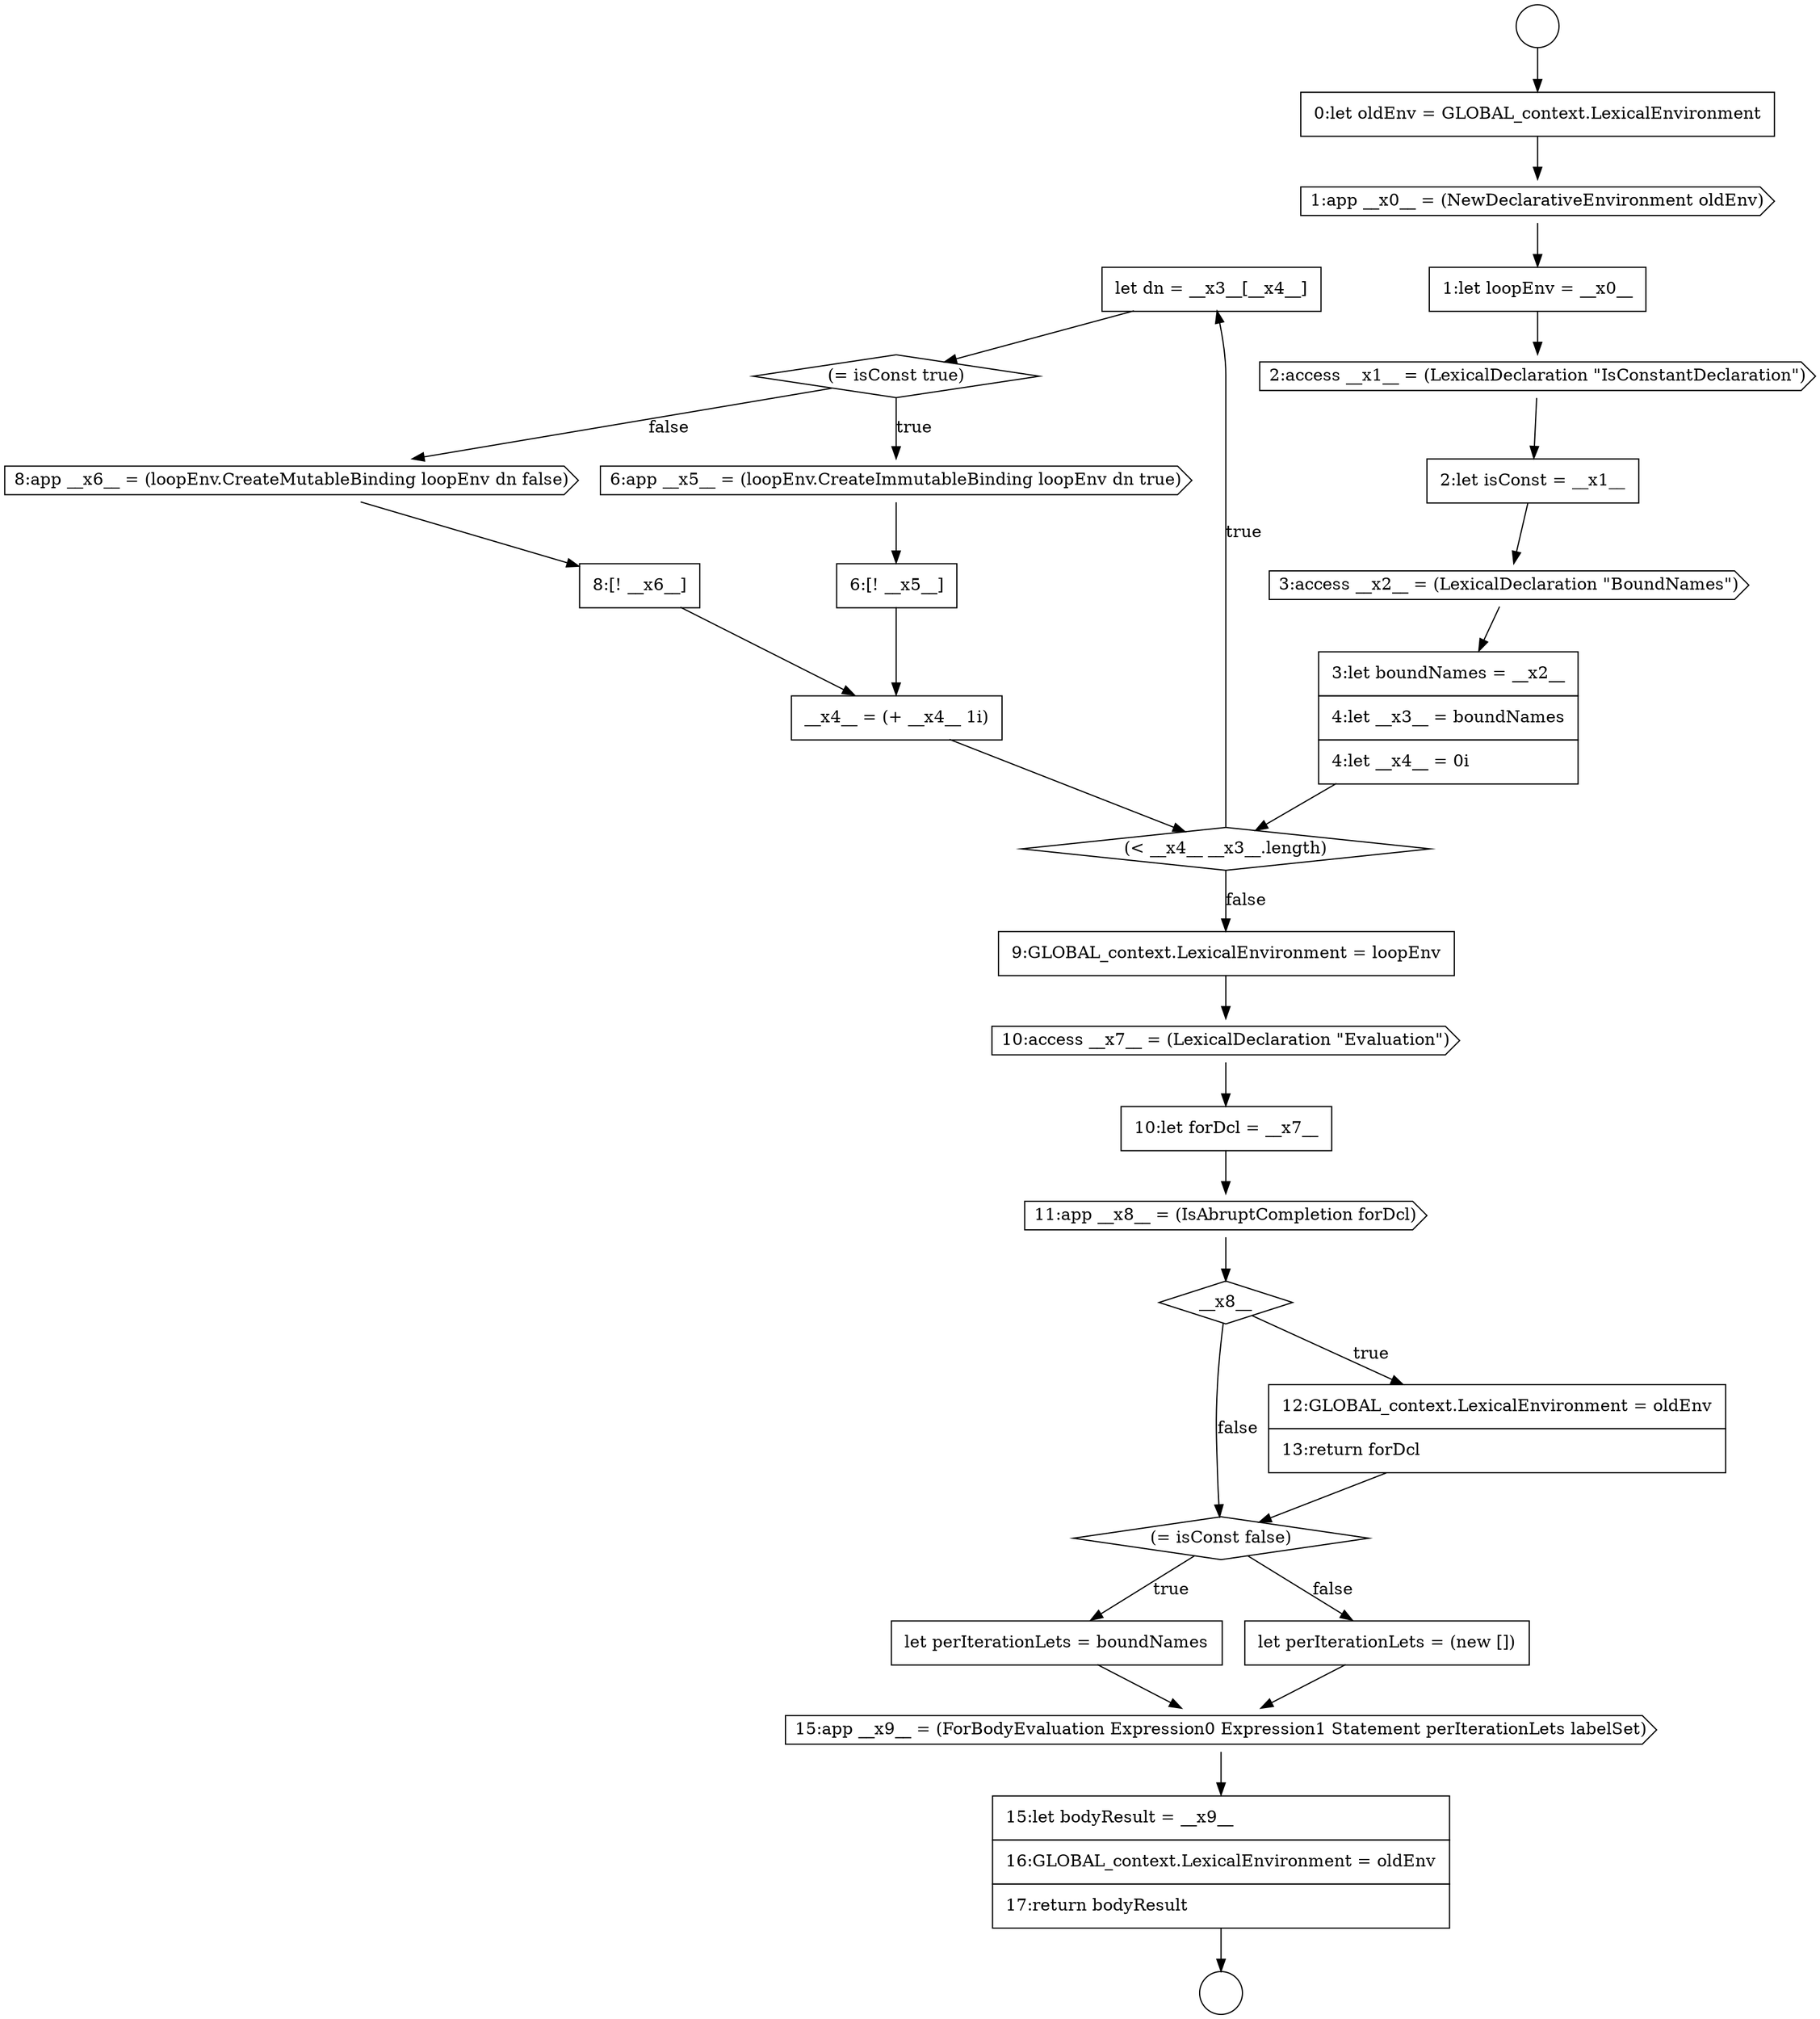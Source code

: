 digraph {
  node7436 [shape=none, margin=0, label=<<font color="black">
    <table border="0" cellborder="1" cellspacing="0" cellpadding="10">
      <tr><td align="left">let dn = __x3__[__x4__]</td></tr>
    </table>
  </font>> color="black" fillcolor="white" style=filled]
  node7441 [shape=none, margin=0, label=<<font color="black">
    <table border="0" cellborder="1" cellspacing="0" cellpadding="10">
      <tr><td align="left">8:[! __x6__]</td></tr>
    </table>
  </font>> color="black" fillcolor="white" style=filled]
  node7444 [shape=cds, label=<<font color="black">10:access __x7__ = (LexicalDeclaration &quot;Evaluation&quot;)</font>> color="black" fillcolor="white" style=filled]
  node7440 [shape=cds, label=<<font color="black">8:app __x6__ = (loopEnv.CreateMutableBinding loopEnv dn false)</font>> color="black" fillcolor="white" style=filled]
  node7438 [shape=cds, label=<<font color="black">6:app __x5__ = (loopEnv.CreateImmutableBinding loopEnv dn true)</font>> color="black" fillcolor="white" style=filled]
  node7450 [shape=none, margin=0, label=<<font color="black">
    <table border="0" cellborder="1" cellspacing="0" cellpadding="10">
      <tr><td align="left">let perIterationLets = boundNames</td></tr>
    </table>
  </font>> color="black" fillcolor="white" style=filled]
  node7434 [shape=none, margin=0, label=<<font color="black">
    <table border="0" cellborder="1" cellspacing="0" cellpadding="10">
      <tr><td align="left">3:let boundNames = __x2__</td></tr>
      <tr><td align="left">4:let __x3__ = boundNames</td></tr>
      <tr><td align="left">4:let __x4__ = 0i</td></tr>
    </table>
  </font>> color="black" fillcolor="white" style=filled]
  node7447 [shape=diamond, label=<<font color="black">__x8__</font>> color="black" fillcolor="white" style=filled]
  node7426 [shape=circle label=" " color="black" fillcolor="white" style=filled]
  node7446 [shape=cds, label=<<font color="black">11:app __x8__ = (IsAbruptCompletion forDcl)</font>> color="black" fillcolor="white" style=filled]
  node7433 [shape=cds, label=<<font color="black">3:access __x2__ = (LexicalDeclaration &quot;BoundNames&quot;)</font>> color="black" fillcolor="white" style=filled]
  node7430 [shape=none, margin=0, label=<<font color="black">
    <table border="0" cellborder="1" cellspacing="0" cellpadding="10">
      <tr><td align="left">1:let loopEnv = __x0__</td></tr>
    </table>
  </font>> color="black" fillcolor="white" style=filled]
  node7442 [shape=none, margin=0, label=<<font color="black">
    <table border="0" cellborder="1" cellspacing="0" cellpadding="10">
      <tr><td align="left">__x4__ = (+ __x4__ 1i)</td></tr>
    </table>
  </font>> color="black" fillcolor="white" style=filled]
  node7427 [shape=circle label=" " color="black" fillcolor="white" style=filled]
  node7445 [shape=none, margin=0, label=<<font color="black">
    <table border="0" cellborder="1" cellspacing="0" cellpadding="10">
      <tr><td align="left">10:let forDcl = __x7__</td></tr>
    </table>
  </font>> color="black" fillcolor="white" style=filled]
  node7431 [shape=cds, label=<<font color="black">2:access __x1__ = (LexicalDeclaration &quot;IsConstantDeclaration&quot;)</font>> color="black" fillcolor="white" style=filled]
  node7452 [shape=cds, label=<<font color="black">15:app __x9__ = (ForBodyEvaluation Expression0 Expression1 Statement perIterationLets labelSet)</font>> color="black" fillcolor="white" style=filled]
  node7439 [shape=none, margin=0, label=<<font color="black">
    <table border="0" cellborder="1" cellspacing="0" cellpadding="10">
      <tr><td align="left">6:[! __x5__]</td></tr>
    </table>
  </font>> color="black" fillcolor="white" style=filled]
  node7428 [shape=none, margin=0, label=<<font color="black">
    <table border="0" cellborder="1" cellspacing="0" cellpadding="10">
      <tr><td align="left">0:let oldEnv = GLOBAL_context.LexicalEnvironment</td></tr>
    </table>
  </font>> color="black" fillcolor="white" style=filled]
  node7449 [shape=diamond, label=<<font color="black">(= isConst false)</font>> color="black" fillcolor="white" style=filled]
  node7432 [shape=none, margin=0, label=<<font color="black">
    <table border="0" cellborder="1" cellspacing="0" cellpadding="10">
      <tr><td align="left">2:let isConst = __x1__</td></tr>
    </table>
  </font>> color="black" fillcolor="white" style=filled]
  node7435 [shape=diamond, label=<<font color="black">(&lt; __x4__ __x3__.length)</font>> color="black" fillcolor="white" style=filled]
  node7453 [shape=none, margin=0, label=<<font color="black">
    <table border="0" cellborder="1" cellspacing="0" cellpadding="10">
      <tr><td align="left">15:let bodyResult = __x9__</td></tr>
      <tr><td align="left">16:GLOBAL_context.LexicalEnvironment = oldEnv</td></tr>
      <tr><td align="left">17:return bodyResult</td></tr>
    </table>
  </font>> color="black" fillcolor="white" style=filled]
  node7448 [shape=none, margin=0, label=<<font color="black">
    <table border="0" cellborder="1" cellspacing="0" cellpadding="10">
      <tr><td align="left">12:GLOBAL_context.LexicalEnvironment = oldEnv</td></tr>
      <tr><td align="left">13:return forDcl</td></tr>
    </table>
  </font>> color="black" fillcolor="white" style=filled]
  node7429 [shape=cds, label=<<font color="black">1:app __x0__ = (NewDeclarativeEnvironment oldEnv)</font>> color="black" fillcolor="white" style=filled]
  node7443 [shape=none, margin=0, label=<<font color="black">
    <table border="0" cellborder="1" cellspacing="0" cellpadding="10">
      <tr><td align="left">9:GLOBAL_context.LexicalEnvironment = loopEnv</td></tr>
    </table>
  </font>> color="black" fillcolor="white" style=filled]
  node7437 [shape=diamond, label=<<font color="black">(= isConst true)</font>> color="black" fillcolor="white" style=filled]
  node7451 [shape=none, margin=0, label=<<font color="black">
    <table border="0" cellborder="1" cellspacing="0" cellpadding="10">
      <tr><td align="left">let perIterationLets = (new [])</td></tr>
    </table>
  </font>> color="black" fillcolor="white" style=filled]
  node7428 -> node7429 [ color="black"]
  node7432 -> node7433 [ color="black"]
  node7444 -> node7445 [ color="black"]
  node7442 -> node7435 [ color="black"]
  node7434 -> node7435 [ color="black"]
  node7438 -> node7439 [ color="black"]
  node7448 -> node7449 [ color="black"]
  node7436 -> node7437 [ color="black"]
  node7453 -> node7427 [ color="black"]
  node7437 -> node7438 [label=<<font color="black">true</font>> color="black"]
  node7437 -> node7440 [label=<<font color="black">false</font>> color="black"]
  node7450 -> node7452 [ color="black"]
  node7426 -> node7428 [ color="black"]
  node7443 -> node7444 [ color="black"]
  node7429 -> node7430 [ color="black"]
  node7441 -> node7442 [ color="black"]
  node7430 -> node7431 [ color="black"]
  node7433 -> node7434 [ color="black"]
  node7431 -> node7432 [ color="black"]
  node7449 -> node7450 [label=<<font color="black">true</font>> color="black"]
  node7449 -> node7451 [label=<<font color="black">false</font>> color="black"]
  node7451 -> node7452 [ color="black"]
  node7447 -> node7448 [label=<<font color="black">true</font>> color="black"]
  node7447 -> node7449 [label=<<font color="black">false</font>> color="black"]
  node7446 -> node7447 [ color="black"]
  node7445 -> node7446 [ color="black"]
  node7435 -> node7436 [label=<<font color="black">true</font>> color="black"]
  node7435 -> node7443 [label=<<font color="black">false</font>> color="black"]
  node7440 -> node7441 [ color="black"]
  node7439 -> node7442 [ color="black"]
  node7452 -> node7453 [ color="black"]
}
